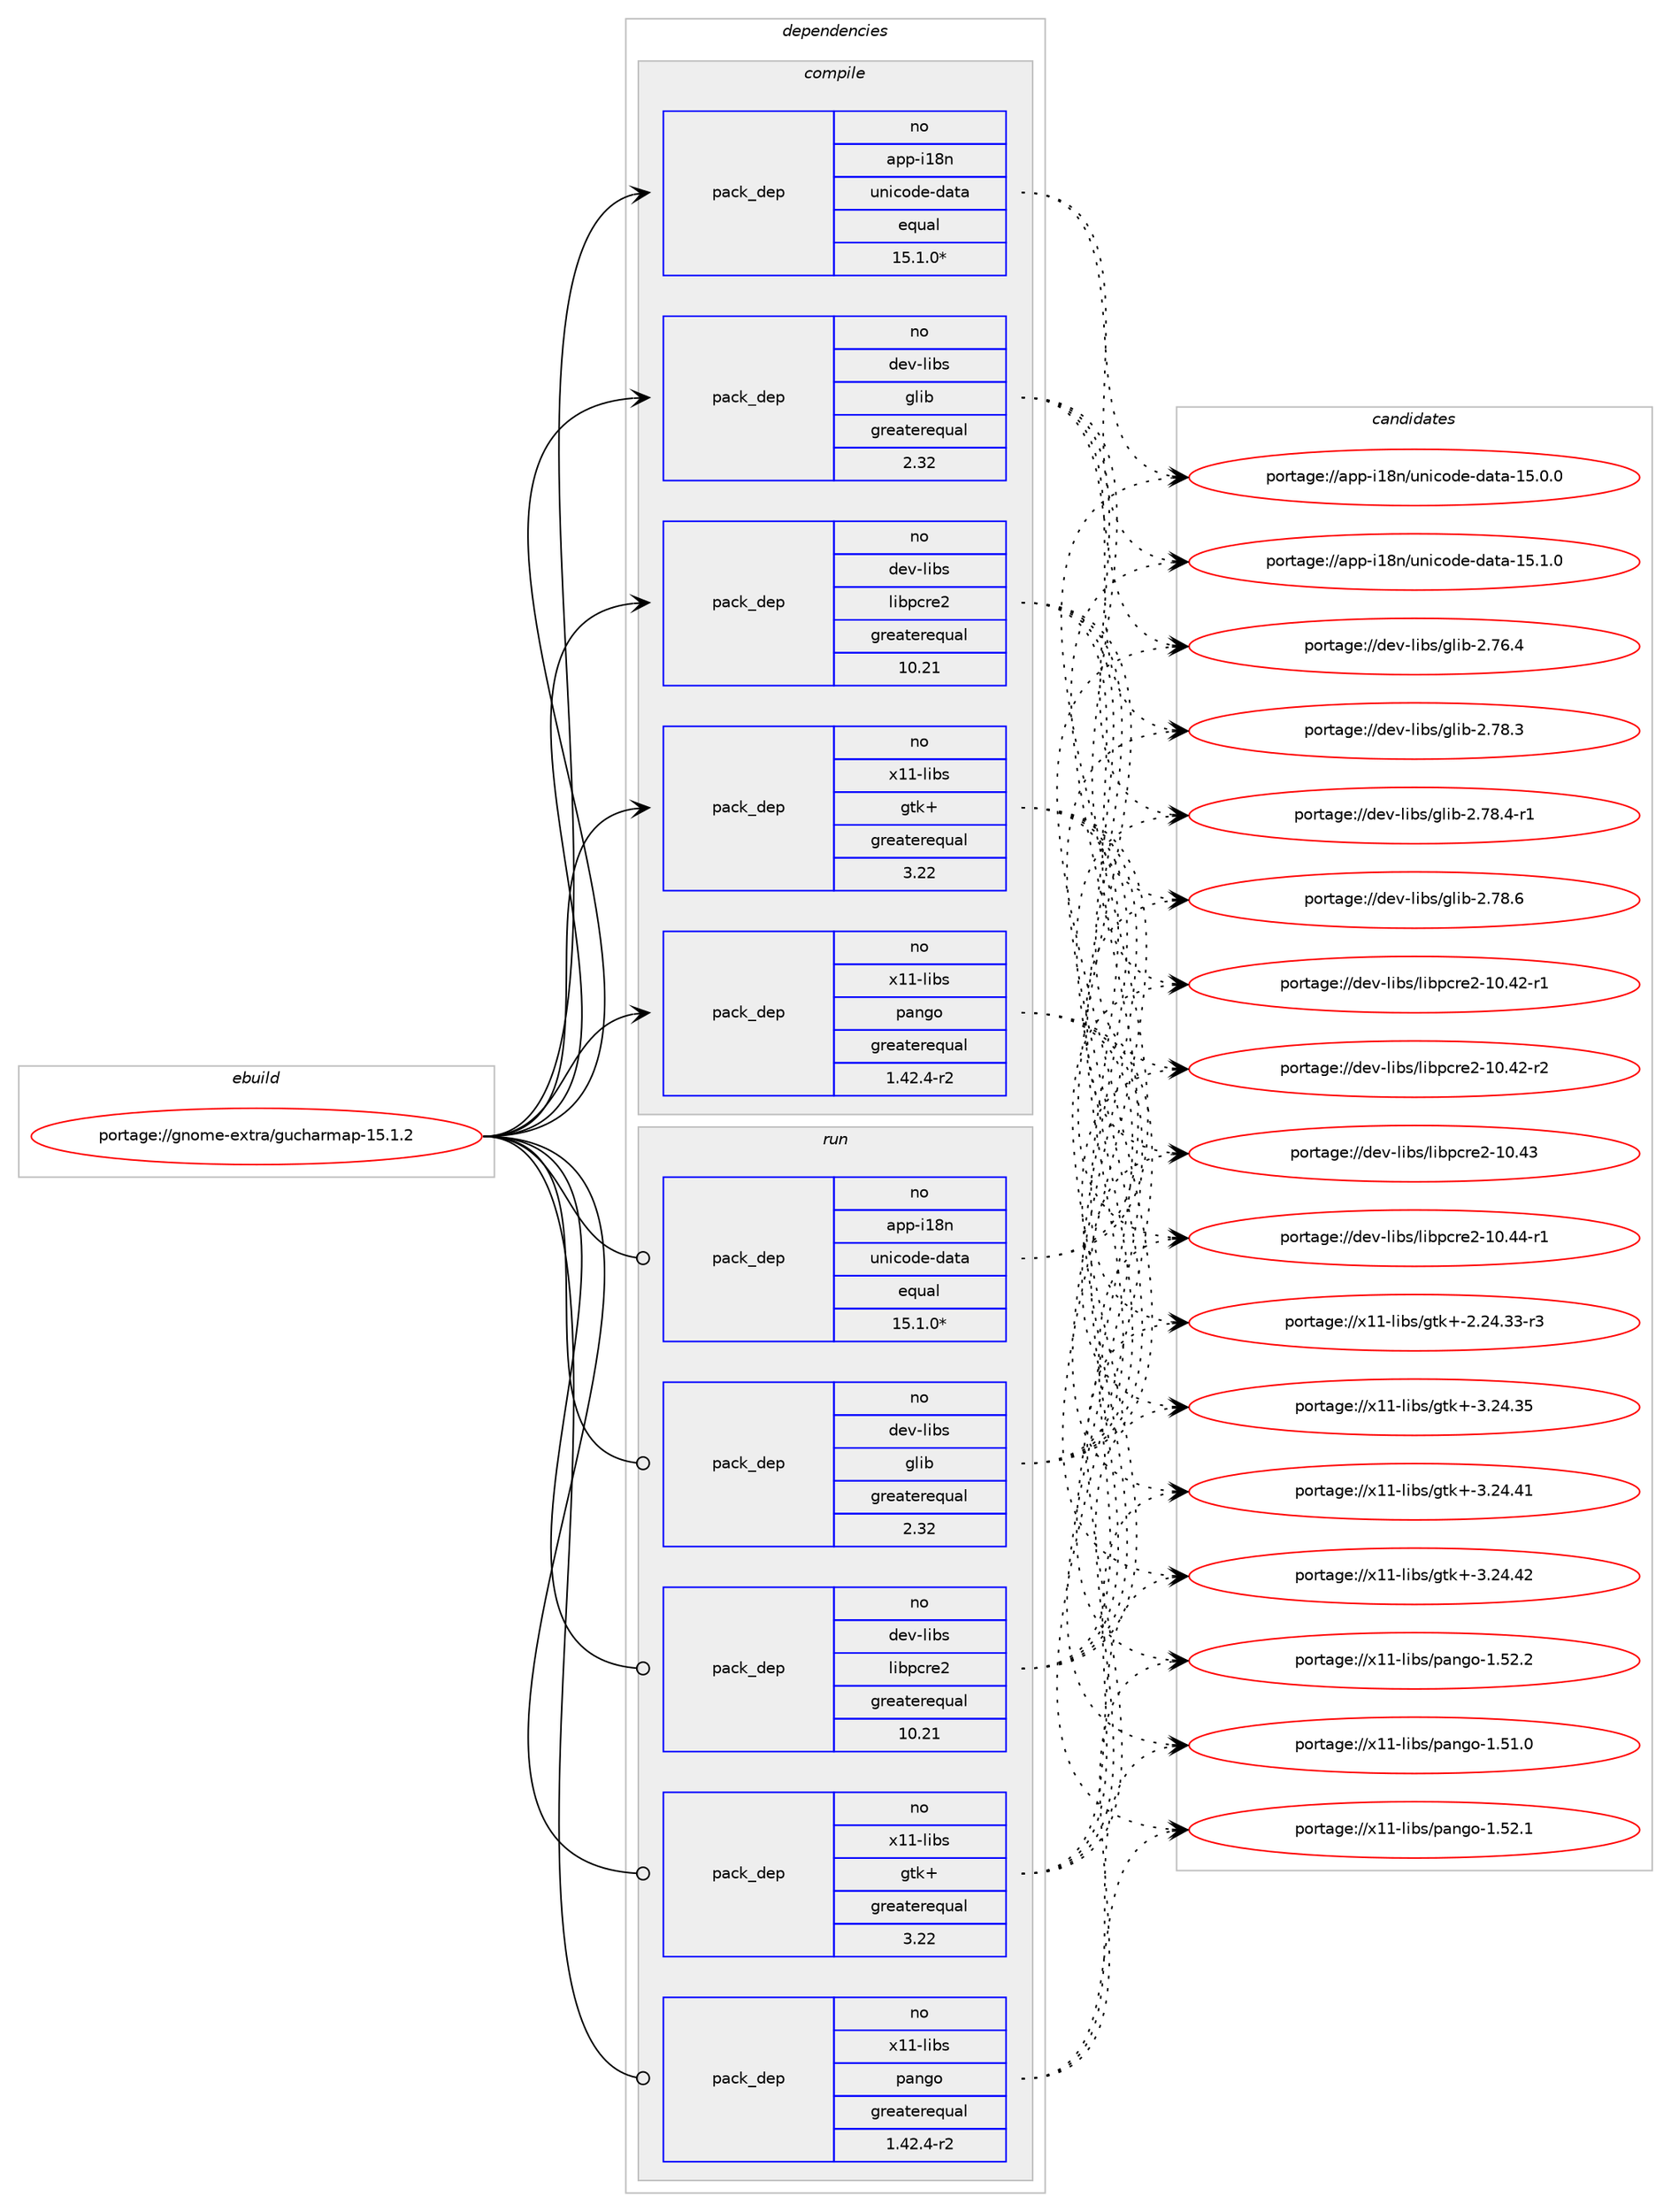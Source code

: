 digraph prolog {

# *************
# Graph options
# *************

newrank=true;
concentrate=true;
compound=true;
graph [rankdir=LR,fontname=Helvetica,fontsize=10,ranksep=1.5];#, ranksep=2.5, nodesep=0.2];
edge  [arrowhead=vee];
node  [fontname=Helvetica,fontsize=10];

# **********
# The ebuild
# **********

subgraph cluster_leftcol {
color=gray;
rank=same;
label=<<i>ebuild</i>>;
id [label="portage://gnome-extra/gucharmap-15.1.2", color=red, width=4, href="../gnome-extra/gucharmap-15.1.2.svg"];
}

# ****************
# The dependencies
# ****************

subgraph cluster_midcol {
color=gray;
label=<<i>dependencies</i>>;
subgraph cluster_compile {
fillcolor="#eeeeee";
style=filled;
label=<<i>compile</i>>;
subgraph pack54151 {
dependency120002 [label=<<TABLE BORDER="0" CELLBORDER="1" CELLSPACING="0" CELLPADDING="4" WIDTH="220"><TR><TD ROWSPAN="6" CELLPADDING="30">pack_dep</TD></TR><TR><TD WIDTH="110">no</TD></TR><TR><TD>app-i18n</TD></TR><TR><TD>unicode-data</TD></TR><TR><TD>equal</TD></TR><TR><TD>15.1.0*</TD></TR></TABLE>>, shape=none, color=blue];
}
id:e -> dependency120002:w [weight=20,style="solid",arrowhead="vee"];
subgraph pack54152 {
dependency120003 [label=<<TABLE BORDER="0" CELLBORDER="1" CELLSPACING="0" CELLPADDING="4" WIDTH="220"><TR><TD ROWSPAN="6" CELLPADDING="30">pack_dep</TD></TR><TR><TD WIDTH="110">no</TD></TR><TR><TD>dev-libs</TD></TR><TR><TD>glib</TD></TR><TR><TD>greaterequal</TD></TR><TR><TD>2.32</TD></TR></TABLE>>, shape=none, color=blue];
}
id:e -> dependency120003:w [weight=20,style="solid",arrowhead="vee"];
subgraph pack54153 {
dependency120004 [label=<<TABLE BORDER="0" CELLBORDER="1" CELLSPACING="0" CELLPADDING="4" WIDTH="220"><TR><TD ROWSPAN="6" CELLPADDING="30">pack_dep</TD></TR><TR><TD WIDTH="110">no</TD></TR><TR><TD>dev-libs</TD></TR><TR><TD>libpcre2</TD></TR><TR><TD>greaterequal</TD></TR><TR><TD>10.21</TD></TR></TABLE>>, shape=none, color=blue];
}
id:e -> dependency120004:w [weight=20,style="solid",arrowhead="vee"];
# *** BEGIN UNKNOWN DEPENDENCY TYPE (TODO) ***
# id -> package_dependency(portage://gnome-extra/gucharmap-15.1.2,install,no,media-libs,freetype,none,[,,],[slot(2)],[])
# *** END UNKNOWN DEPENDENCY TYPE (TODO) ***

subgraph pack54154 {
dependency120005 [label=<<TABLE BORDER="0" CELLBORDER="1" CELLSPACING="0" CELLPADDING="4" WIDTH="220"><TR><TD ROWSPAN="6" CELLPADDING="30">pack_dep</TD></TR><TR><TD WIDTH="110">no</TD></TR><TR><TD>x11-libs</TD></TR><TR><TD>gtk+</TD></TR><TR><TD>greaterequal</TD></TR><TR><TD>3.22</TD></TR></TABLE>>, shape=none, color=blue];
}
id:e -> dependency120005:w [weight=20,style="solid",arrowhead="vee"];
subgraph pack54155 {
dependency120006 [label=<<TABLE BORDER="0" CELLBORDER="1" CELLSPACING="0" CELLPADDING="4" WIDTH="220"><TR><TD ROWSPAN="6" CELLPADDING="30">pack_dep</TD></TR><TR><TD WIDTH="110">no</TD></TR><TR><TD>x11-libs</TD></TR><TR><TD>pango</TD></TR><TR><TD>greaterequal</TD></TR><TR><TD>1.42.4-r2</TD></TR></TABLE>>, shape=none, color=blue];
}
id:e -> dependency120006:w [weight=20,style="solid",arrowhead="vee"];
# *** BEGIN UNKNOWN DEPENDENCY TYPE (TODO) ***
# id -> package_dependency(portage://gnome-extra/gucharmap-15.1.2,install,weak,gnome-extra,gucharmap,none,[,,],[slot(0)],[])
# *** END UNKNOWN DEPENDENCY TYPE (TODO) ***

}
subgraph cluster_compileandrun {
fillcolor="#eeeeee";
style=filled;
label=<<i>compile and run</i>>;
}
subgraph cluster_run {
fillcolor="#eeeeee";
style=filled;
label=<<i>run</i>>;
subgraph pack54156 {
dependency120007 [label=<<TABLE BORDER="0" CELLBORDER="1" CELLSPACING="0" CELLPADDING="4" WIDTH="220"><TR><TD ROWSPAN="6" CELLPADDING="30">pack_dep</TD></TR><TR><TD WIDTH="110">no</TD></TR><TR><TD>app-i18n</TD></TR><TR><TD>unicode-data</TD></TR><TR><TD>equal</TD></TR><TR><TD>15.1.0*</TD></TR></TABLE>>, shape=none, color=blue];
}
id:e -> dependency120007:w [weight=20,style="solid",arrowhead="odot"];
subgraph pack54157 {
dependency120008 [label=<<TABLE BORDER="0" CELLBORDER="1" CELLSPACING="0" CELLPADDING="4" WIDTH="220"><TR><TD ROWSPAN="6" CELLPADDING="30">pack_dep</TD></TR><TR><TD WIDTH="110">no</TD></TR><TR><TD>dev-libs</TD></TR><TR><TD>glib</TD></TR><TR><TD>greaterequal</TD></TR><TR><TD>2.32</TD></TR></TABLE>>, shape=none, color=blue];
}
id:e -> dependency120008:w [weight=20,style="solid",arrowhead="odot"];
subgraph pack54158 {
dependency120009 [label=<<TABLE BORDER="0" CELLBORDER="1" CELLSPACING="0" CELLPADDING="4" WIDTH="220"><TR><TD ROWSPAN="6" CELLPADDING="30">pack_dep</TD></TR><TR><TD WIDTH="110">no</TD></TR><TR><TD>dev-libs</TD></TR><TR><TD>libpcre2</TD></TR><TR><TD>greaterequal</TD></TR><TR><TD>10.21</TD></TR></TABLE>>, shape=none, color=blue];
}
id:e -> dependency120009:w [weight=20,style="solid",arrowhead="odot"];
# *** BEGIN UNKNOWN DEPENDENCY TYPE (TODO) ***
# id -> package_dependency(portage://gnome-extra/gucharmap-15.1.2,run,no,media-libs,freetype,none,[,,],[slot(2)],[])
# *** END UNKNOWN DEPENDENCY TYPE (TODO) ***

subgraph pack54159 {
dependency120010 [label=<<TABLE BORDER="0" CELLBORDER="1" CELLSPACING="0" CELLPADDING="4" WIDTH="220"><TR><TD ROWSPAN="6" CELLPADDING="30">pack_dep</TD></TR><TR><TD WIDTH="110">no</TD></TR><TR><TD>x11-libs</TD></TR><TR><TD>gtk+</TD></TR><TR><TD>greaterequal</TD></TR><TR><TD>3.22</TD></TR></TABLE>>, shape=none, color=blue];
}
id:e -> dependency120010:w [weight=20,style="solid",arrowhead="odot"];
subgraph pack54160 {
dependency120011 [label=<<TABLE BORDER="0" CELLBORDER="1" CELLSPACING="0" CELLPADDING="4" WIDTH="220"><TR><TD ROWSPAN="6" CELLPADDING="30">pack_dep</TD></TR><TR><TD WIDTH="110">no</TD></TR><TR><TD>x11-libs</TD></TR><TR><TD>pango</TD></TR><TR><TD>greaterequal</TD></TR><TR><TD>1.42.4-r2</TD></TR></TABLE>>, shape=none, color=blue];
}
id:e -> dependency120011:w [weight=20,style="solid",arrowhead="odot"];
# *** BEGIN UNKNOWN DEPENDENCY TYPE (TODO) ***
# id -> package_dependency(portage://gnome-extra/gucharmap-15.1.2,run,weak,gnome-extra,gucharmap,none,[,,],[slot(0)],[])
# *** END UNKNOWN DEPENDENCY TYPE (TODO) ***

}
}

# **************
# The candidates
# **************

subgraph cluster_choices {
rank=same;
color=gray;
label=<<i>candidates</i>>;

subgraph choice54151 {
color=black;
nodesep=1;
choice97112112451054956110471171101059911110010145100971169745495346484648 [label="portage://app-i18n/unicode-data-15.0.0", color=red, width=4,href="../app-i18n/unicode-data-15.0.0.svg"];
choice97112112451054956110471171101059911110010145100971169745495346494648 [label="portage://app-i18n/unicode-data-15.1.0", color=red, width=4,href="../app-i18n/unicode-data-15.1.0.svg"];
dependency120002:e -> choice97112112451054956110471171101059911110010145100971169745495346484648:w [style=dotted,weight="100"];
dependency120002:e -> choice97112112451054956110471171101059911110010145100971169745495346494648:w [style=dotted,weight="100"];
}
subgraph choice54152 {
color=black;
nodesep=1;
choice1001011184510810598115471031081059845504655544652 [label="portage://dev-libs/glib-2.76.4", color=red, width=4,href="../dev-libs/glib-2.76.4.svg"];
choice1001011184510810598115471031081059845504655564651 [label="portage://dev-libs/glib-2.78.3", color=red, width=4,href="../dev-libs/glib-2.78.3.svg"];
choice10010111845108105981154710310810598455046555646524511449 [label="portage://dev-libs/glib-2.78.4-r1", color=red, width=4,href="../dev-libs/glib-2.78.4-r1.svg"];
choice1001011184510810598115471031081059845504655564654 [label="portage://dev-libs/glib-2.78.6", color=red, width=4,href="../dev-libs/glib-2.78.6.svg"];
dependency120003:e -> choice1001011184510810598115471031081059845504655544652:w [style=dotted,weight="100"];
dependency120003:e -> choice1001011184510810598115471031081059845504655564651:w [style=dotted,weight="100"];
dependency120003:e -> choice10010111845108105981154710310810598455046555646524511449:w [style=dotted,weight="100"];
dependency120003:e -> choice1001011184510810598115471031081059845504655564654:w [style=dotted,weight="100"];
}
subgraph choice54153 {
color=black;
nodesep=1;
choice1001011184510810598115471081059811299114101504549484652504511449 [label="portage://dev-libs/libpcre2-10.42-r1", color=red, width=4,href="../dev-libs/libpcre2-10.42-r1.svg"];
choice1001011184510810598115471081059811299114101504549484652504511450 [label="portage://dev-libs/libpcre2-10.42-r2", color=red, width=4,href="../dev-libs/libpcre2-10.42-r2.svg"];
choice100101118451081059811547108105981129911410150454948465251 [label="portage://dev-libs/libpcre2-10.43", color=red, width=4,href="../dev-libs/libpcre2-10.43.svg"];
choice1001011184510810598115471081059811299114101504549484652524511449 [label="portage://dev-libs/libpcre2-10.44-r1", color=red, width=4,href="../dev-libs/libpcre2-10.44-r1.svg"];
dependency120004:e -> choice1001011184510810598115471081059811299114101504549484652504511449:w [style=dotted,weight="100"];
dependency120004:e -> choice1001011184510810598115471081059811299114101504549484652504511450:w [style=dotted,weight="100"];
dependency120004:e -> choice100101118451081059811547108105981129911410150454948465251:w [style=dotted,weight="100"];
dependency120004:e -> choice1001011184510810598115471081059811299114101504549484652524511449:w [style=dotted,weight="100"];
}
subgraph choice54154 {
color=black;
nodesep=1;
choice12049494510810598115471031161074345504650524651514511451 [label="portage://x11-libs/gtk+-2.24.33-r3", color=red, width=4,href="../x11-libs/gtk+-2.24.33-r3.svg"];
choice1204949451081059811547103116107434551465052465153 [label="portage://x11-libs/gtk+-3.24.35", color=red, width=4,href="../x11-libs/gtk+-3.24.35.svg"];
choice1204949451081059811547103116107434551465052465249 [label="portage://x11-libs/gtk+-3.24.41", color=red, width=4,href="../x11-libs/gtk+-3.24.41.svg"];
choice1204949451081059811547103116107434551465052465250 [label="portage://x11-libs/gtk+-3.24.42", color=red, width=4,href="../x11-libs/gtk+-3.24.42.svg"];
dependency120005:e -> choice12049494510810598115471031161074345504650524651514511451:w [style=dotted,weight="100"];
dependency120005:e -> choice1204949451081059811547103116107434551465052465153:w [style=dotted,weight="100"];
dependency120005:e -> choice1204949451081059811547103116107434551465052465249:w [style=dotted,weight="100"];
dependency120005:e -> choice1204949451081059811547103116107434551465052465250:w [style=dotted,weight="100"];
}
subgraph choice54155 {
color=black;
nodesep=1;
choice12049494510810598115471129711010311145494653494648 [label="portage://x11-libs/pango-1.51.0", color=red, width=4,href="../x11-libs/pango-1.51.0.svg"];
choice12049494510810598115471129711010311145494653504649 [label="portage://x11-libs/pango-1.52.1", color=red, width=4,href="../x11-libs/pango-1.52.1.svg"];
choice12049494510810598115471129711010311145494653504650 [label="portage://x11-libs/pango-1.52.2", color=red, width=4,href="../x11-libs/pango-1.52.2.svg"];
dependency120006:e -> choice12049494510810598115471129711010311145494653494648:w [style=dotted,weight="100"];
dependency120006:e -> choice12049494510810598115471129711010311145494653504649:w [style=dotted,weight="100"];
dependency120006:e -> choice12049494510810598115471129711010311145494653504650:w [style=dotted,weight="100"];
}
subgraph choice54156 {
color=black;
nodesep=1;
choice97112112451054956110471171101059911110010145100971169745495346484648 [label="portage://app-i18n/unicode-data-15.0.0", color=red, width=4,href="../app-i18n/unicode-data-15.0.0.svg"];
choice97112112451054956110471171101059911110010145100971169745495346494648 [label="portage://app-i18n/unicode-data-15.1.0", color=red, width=4,href="../app-i18n/unicode-data-15.1.0.svg"];
dependency120007:e -> choice97112112451054956110471171101059911110010145100971169745495346484648:w [style=dotted,weight="100"];
dependency120007:e -> choice97112112451054956110471171101059911110010145100971169745495346494648:w [style=dotted,weight="100"];
}
subgraph choice54157 {
color=black;
nodesep=1;
choice1001011184510810598115471031081059845504655544652 [label="portage://dev-libs/glib-2.76.4", color=red, width=4,href="../dev-libs/glib-2.76.4.svg"];
choice1001011184510810598115471031081059845504655564651 [label="portage://dev-libs/glib-2.78.3", color=red, width=4,href="../dev-libs/glib-2.78.3.svg"];
choice10010111845108105981154710310810598455046555646524511449 [label="portage://dev-libs/glib-2.78.4-r1", color=red, width=4,href="../dev-libs/glib-2.78.4-r1.svg"];
choice1001011184510810598115471031081059845504655564654 [label="portage://dev-libs/glib-2.78.6", color=red, width=4,href="../dev-libs/glib-2.78.6.svg"];
dependency120008:e -> choice1001011184510810598115471031081059845504655544652:w [style=dotted,weight="100"];
dependency120008:e -> choice1001011184510810598115471031081059845504655564651:w [style=dotted,weight="100"];
dependency120008:e -> choice10010111845108105981154710310810598455046555646524511449:w [style=dotted,weight="100"];
dependency120008:e -> choice1001011184510810598115471031081059845504655564654:w [style=dotted,weight="100"];
}
subgraph choice54158 {
color=black;
nodesep=1;
choice1001011184510810598115471081059811299114101504549484652504511449 [label="portage://dev-libs/libpcre2-10.42-r1", color=red, width=4,href="../dev-libs/libpcre2-10.42-r1.svg"];
choice1001011184510810598115471081059811299114101504549484652504511450 [label="portage://dev-libs/libpcre2-10.42-r2", color=red, width=4,href="../dev-libs/libpcre2-10.42-r2.svg"];
choice100101118451081059811547108105981129911410150454948465251 [label="portage://dev-libs/libpcre2-10.43", color=red, width=4,href="../dev-libs/libpcre2-10.43.svg"];
choice1001011184510810598115471081059811299114101504549484652524511449 [label="portage://dev-libs/libpcre2-10.44-r1", color=red, width=4,href="../dev-libs/libpcre2-10.44-r1.svg"];
dependency120009:e -> choice1001011184510810598115471081059811299114101504549484652504511449:w [style=dotted,weight="100"];
dependency120009:e -> choice1001011184510810598115471081059811299114101504549484652504511450:w [style=dotted,weight="100"];
dependency120009:e -> choice100101118451081059811547108105981129911410150454948465251:w [style=dotted,weight="100"];
dependency120009:e -> choice1001011184510810598115471081059811299114101504549484652524511449:w [style=dotted,weight="100"];
}
subgraph choice54159 {
color=black;
nodesep=1;
choice12049494510810598115471031161074345504650524651514511451 [label="portage://x11-libs/gtk+-2.24.33-r3", color=red, width=4,href="../x11-libs/gtk+-2.24.33-r3.svg"];
choice1204949451081059811547103116107434551465052465153 [label="portage://x11-libs/gtk+-3.24.35", color=red, width=4,href="../x11-libs/gtk+-3.24.35.svg"];
choice1204949451081059811547103116107434551465052465249 [label="portage://x11-libs/gtk+-3.24.41", color=red, width=4,href="../x11-libs/gtk+-3.24.41.svg"];
choice1204949451081059811547103116107434551465052465250 [label="portage://x11-libs/gtk+-3.24.42", color=red, width=4,href="../x11-libs/gtk+-3.24.42.svg"];
dependency120010:e -> choice12049494510810598115471031161074345504650524651514511451:w [style=dotted,weight="100"];
dependency120010:e -> choice1204949451081059811547103116107434551465052465153:w [style=dotted,weight="100"];
dependency120010:e -> choice1204949451081059811547103116107434551465052465249:w [style=dotted,weight="100"];
dependency120010:e -> choice1204949451081059811547103116107434551465052465250:w [style=dotted,weight="100"];
}
subgraph choice54160 {
color=black;
nodesep=1;
choice12049494510810598115471129711010311145494653494648 [label="portage://x11-libs/pango-1.51.0", color=red, width=4,href="../x11-libs/pango-1.51.0.svg"];
choice12049494510810598115471129711010311145494653504649 [label="portage://x11-libs/pango-1.52.1", color=red, width=4,href="../x11-libs/pango-1.52.1.svg"];
choice12049494510810598115471129711010311145494653504650 [label="portage://x11-libs/pango-1.52.2", color=red, width=4,href="../x11-libs/pango-1.52.2.svg"];
dependency120011:e -> choice12049494510810598115471129711010311145494653494648:w [style=dotted,weight="100"];
dependency120011:e -> choice12049494510810598115471129711010311145494653504649:w [style=dotted,weight="100"];
dependency120011:e -> choice12049494510810598115471129711010311145494653504650:w [style=dotted,weight="100"];
}
}

}
